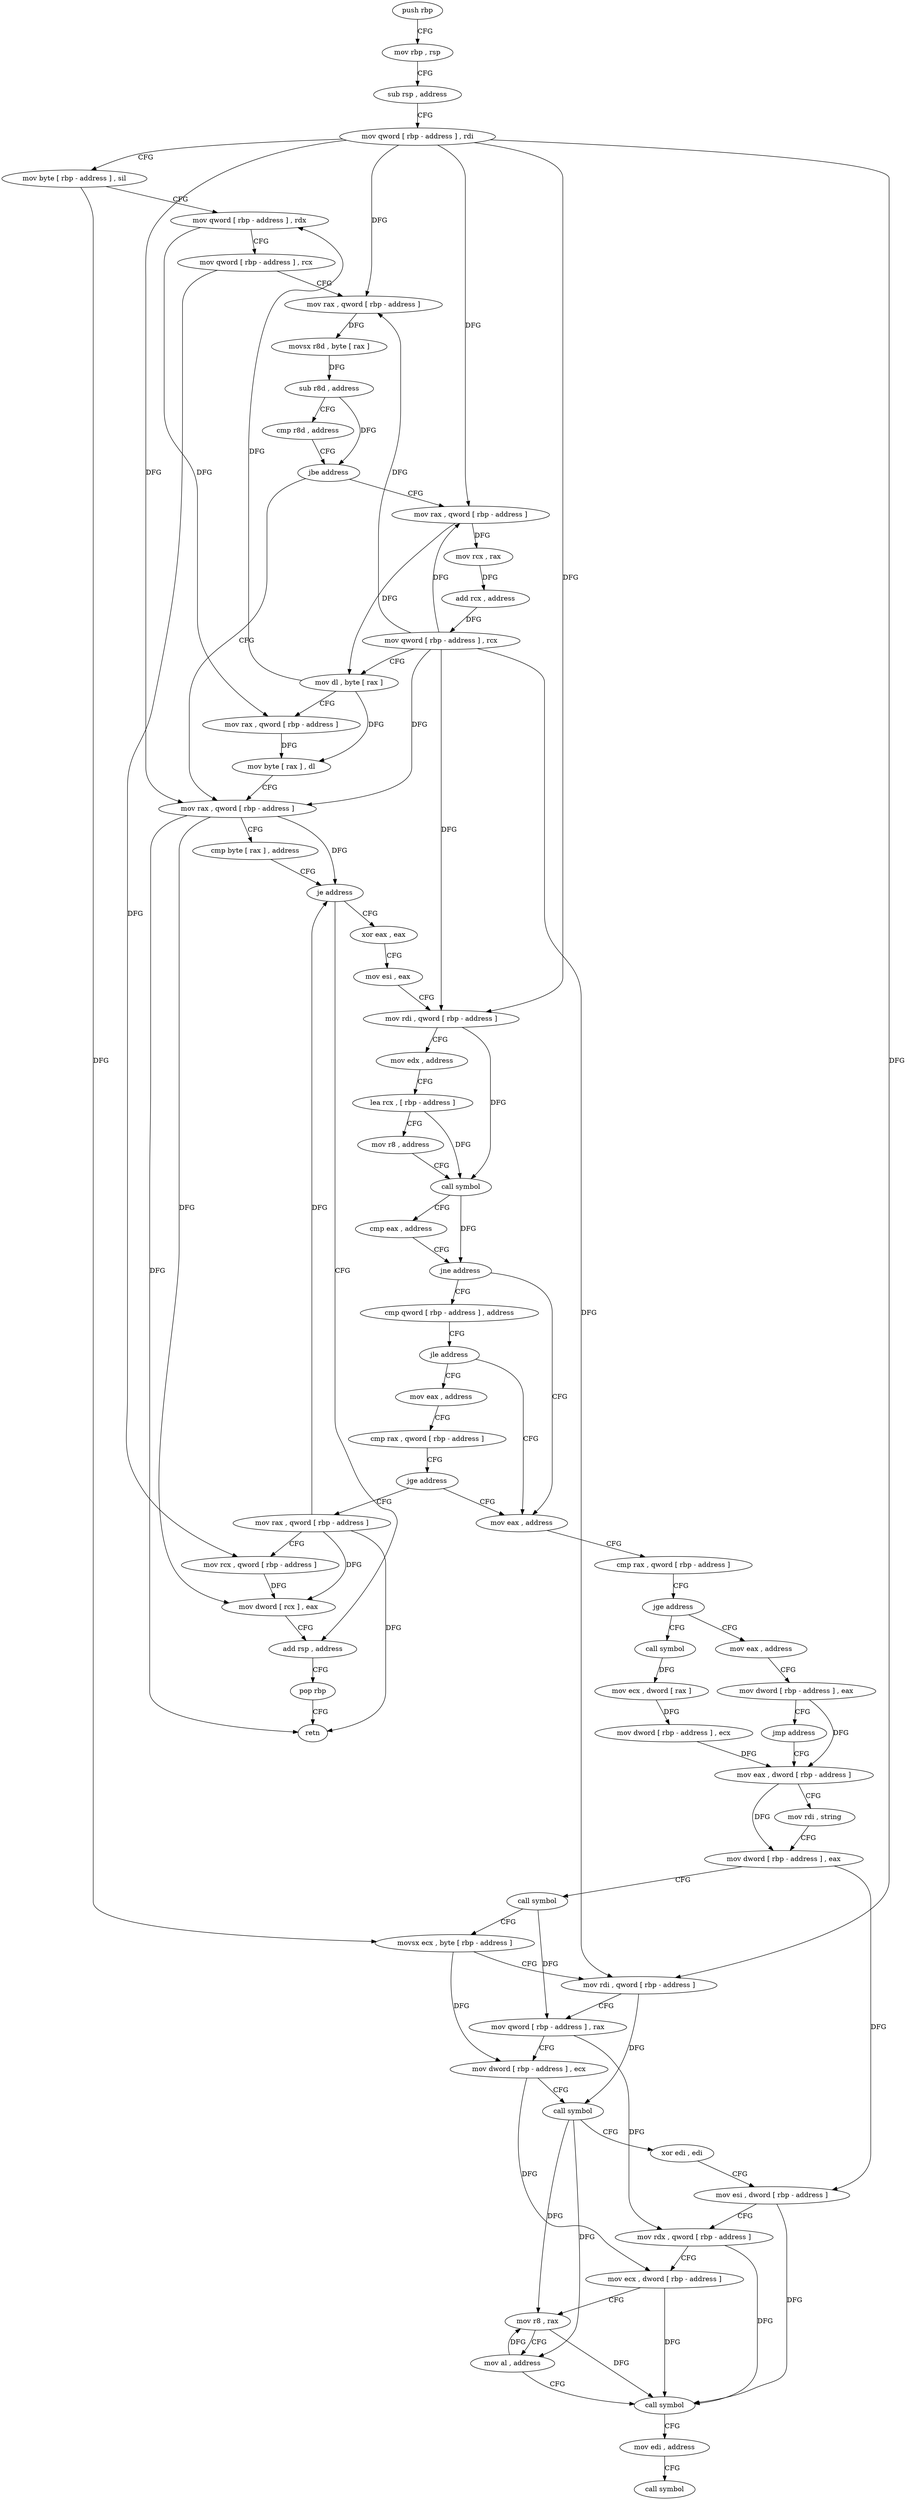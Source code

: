 digraph "func" {
"4204384" [label = "push rbp" ]
"4204385" [label = "mov rbp , rsp" ]
"4204388" [label = "sub rsp , address" ]
"4204392" [label = "mov qword [ rbp - address ] , rdi" ]
"4204396" [label = "mov byte [ rbp - address ] , sil" ]
"4204400" [label = "mov qword [ rbp - address ] , rdx" ]
"4204404" [label = "mov qword [ rbp - address ] , rcx" ]
"4204408" [label = "mov rax , qword [ rbp - address ]" ]
"4204412" [label = "movsx r8d , byte [ rax ]" ]
"4204416" [label = "sub r8d , address" ]
"4204420" [label = "cmp r8d , address" ]
"4204424" [label = "jbe address" ]
"4204456" [label = "mov rax , qword [ rbp - address ]" ]
"4204430" [label = "mov rax , qword [ rbp - address ]" ]
"4204460" [label = "cmp byte [ rax ] , address" ]
"4204463" [label = "je address" ]
"4204657" [label = "add rsp , address" ]
"4204469" [label = "xor eax , eax" ]
"4204434" [label = "mov rcx , rax" ]
"4204437" [label = "add rcx , address" ]
"4204444" [label = "mov qword [ rbp - address ] , rcx" ]
"4204448" [label = "mov dl , byte [ rax ]" ]
"4204450" [label = "mov rax , qword [ rbp - address ]" ]
"4204454" [label = "mov byte [ rax ] , dl" ]
"4204661" [label = "pop rbp" ]
"4204662" [label = "retn" ]
"4204471" [label = "mov esi , eax" ]
"4204473" [label = "mov rdi , qword [ rbp - address ]" ]
"4204477" [label = "mov edx , address" ]
"4204482" [label = "lea rcx , [ rbp - address ]" ]
"4204486" [label = "mov r8 , address" ]
"4204496" [label = "call symbol" ]
"4204501" [label = "cmp eax , address" ]
"4204504" [label = "jne address" ]
"4204536" [label = "mov eax , address" ]
"4204510" [label = "cmp qword [ rbp - address ] , address" ]
"4204541" [label = "cmp rax , qword [ rbp - address ]" ]
"4204545" [label = "jge address" ]
"4204564" [label = "call symbol" ]
"4204551" [label = "mov eax , address" ]
"4204515" [label = "jle address" ]
"4204521" [label = "mov eax , address" ]
"4204569" [label = "mov ecx , dword [ rax ]" ]
"4204571" [label = "mov dword [ rbp - address ] , ecx" ]
"4204574" [label = "mov eax , dword [ rbp - address ]" ]
"4204556" [label = "mov dword [ rbp - address ] , eax" ]
"4204559" [label = "jmp address" ]
"4204526" [label = "cmp rax , qword [ rbp - address ]" ]
"4204530" [label = "jge address" ]
"4204647" [label = "mov rax , qword [ rbp - address ]" ]
"4204577" [label = "mov rdi , string" ]
"4204587" [label = "mov dword [ rbp - address ] , eax" ]
"4204590" [label = "call symbol" ]
"4204595" [label = "movsx ecx , byte [ rbp - address ]" ]
"4204599" [label = "mov rdi , qword [ rbp - address ]" ]
"4204603" [label = "mov qword [ rbp - address ] , rax" ]
"4204607" [label = "mov dword [ rbp - address ] , ecx" ]
"4204610" [label = "call symbol" ]
"4204615" [label = "xor edi , edi" ]
"4204617" [label = "mov esi , dword [ rbp - address ]" ]
"4204620" [label = "mov rdx , qword [ rbp - address ]" ]
"4204624" [label = "mov ecx , dword [ rbp - address ]" ]
"4204627" [label = "mov r8 , rax" ]
"4204630" [label = "mov al , address" ]
"4204632" [label = "call symbol" ]
"4204637" [label = "mov edi , address" ]
"4204642" [label = "call symbol" ]
"4204651" [label = "mov rcx , qword [ rbp - address ]" ]
"4204655" [label = "mov dword [ rcx ] , eax" ]
"4204384" -> "4204385" [ label = "CFG" ]
"4204385" -> "4204388" [ label = "CFG" ]
"4204388" -> "4204392" [ label = "CFG" ]
"4204392" -> "4204396" [ label = "CFG" ]
"4204392" -> "4204408" [ label = "DFG" ]
"4204392" -> "4204456" [ label = "DFG" ]
"4204392" -> "4204430" [ label = "DFG" ]
"4204392" -> "4204473" [ label = "DFG" ]
"4204392" -> "4204599" [ label = "DFG" ]
"4204396" -> "4204400" [ label = "CFG" ]
"4204396" -> "4204595" [ label = "DFG" ]
"4204400" -> "4204404" [ label = "CFG" ]
"4204400" -> "4204450" [ label = "DFG" ]
"4204404" -> "4204408" [ label = "CFG" ]
"4204404" -> "4204651" [ label = "DFG" ]
"4204408" -> "4204412" [ label = "DFG" ]
"4204412" -> "4204416" [ label = "DFG" ]
"4204416" -> "4204420" [ label = "CFG" ]
"4204416" -> "4204424" [ label = "DFG" ]
"4204420" -> "4204424" [ label = "CFG" ]
"4204424" -> "4204456" [ label = "CFG" ]
"4204424" -> "4204430" [ label = "CFG" ]
"4204456" -> "4204460" [ label = "CFG" ]
"4204456" -> "4204463" [ label = "DFG" ]
"4204456" -> "4204662" [ label = "DFG" ]
"4204456" -> "4204655" [ label = "DFG" ]
"4204430" -> "4204434" [ label = "DFG" ]
"4204430" -> "4204448" [ label = "DFG" ]
"4204460" -> "4204463" [ label = "CFG" ]
"4204463" -> "4204657" [ label = "CFG" ]
"4204463" -> "4204469" [ label = "CFG" ]
"4204657" -> "4204661" [ label = "CFG" ]
"4204469" -> "4204471" [ label = "CFG" ]
"4204434" -> "4204437" [ label = "DFG" ]
"4204437" -> "4204444" [ label = "DFG" ]
"4204444" -> "4204448" [ label = "CFG" ]
"4204444" -> "4204408" [ label = "DFG" ]
"4204444" -> "4204456" [ label = "DFG" ]
"4204444" -> "4204430" [ label = "DFG" ]
"4204444" -> "4204473" [ label = "DFG" ]
"4204444" -> "4204599" [ label = "DFG" ]
"4204448" -> "4204450" [ label = "CFG" ]
"4204448" -> "4204400" [ label = "DFG" ]
"4204448" -> "4204454" [ label = "DFG" ]
"4204450" -> "4204454" [ label = "DFG" ]
"4204454" -> "4204456" [ label = "CFG" ]
"4204661" -> "4204662" [ label = "CFG" ]
"4204471" -> "4204473" [ label = "CFG" ]
"4204473" -> "4204477" [ label = "CFG" ]
"4204473" -> "4204496" [ label = "DFG" ]
"4204477" -> "4204482" [ label = "CFG" ]
"4204482" -> "4204486" [ label = "CFG" ]
"4204482" -> "4204496" [ label = "DFG" ]
"4204486" -> "4204496" [ label = "CFG" ]
"4204496" -> "4204501" [ label = "CFG" ]
"4204496" -> "4204504" [ label = "DFG" ]
"4204501" -> "4204504" [ label = "CFG" ]
"4204504" -> "4204536" [ label = "CFG" ]
"4204504" -> "4204510" [ label = "CFG" ]
"4204536" -> "4204541" [ label = "CFG" ]
"4204510" -> "4204515" [ label = "CFG" ]
"4204541" -> "4204545" [ label = "CFG" ]
"4204545" -> "4204564" [ label = "CFG" ]
"4204545" -> "4204551" [ label = "CFG" ]
"4204564" -> "4204569" [ label = "DFG" ]
"4204551" -> "4204556" [ label = "CFG" ]
"4204515" -> "4204536" [ label = "CFG" ]
"4204515" -> "4204521" [ label = "CFG" ]
"4204521" -> "4204526" [ label = "CFG" ]
"4204569" -> "4204571" [ label = "DFG" ]
"4204571" -> "4204574" [ label = "DFG" ]
"4204574" -> "4204577" [ label = "CFG" ]
"4204574" -> "4204587" [ label = "DFG" ]
"4204556" -> "4204559" [ label = "CFG" ]
"4204556" -> "4204574" [ label = "DFG" ]
"4204559" -> "4204574" [ label = "CFG" ]
"4204526" -> "4204530" [ label = "CFG" ]
"4204530" -> "4204647" [ label = "CFG" ]
"4204530" -> "4204536" [ label = "CFG" ]
"4204647" -> "4204651" [ label = "CFG" ]
"4204647" -> "4204463" [ label = "DFG" ]
"4204647" -> "4204662" [ label = "DFG" ]
"4204647" -> "4204655" [ label = "DFG" ]
"4204577" -> "4204587" [ label = "CFG" ]
"4204587" -> "4204590" [ label = "CFG" ]
"4204587" -> "4204617" [ label = "DFG" ]
"4204590" -> "4204595" [ label = "CFG" ]
"4204590" -> "4204603" [ label = "DFG" ]
"4204595" -> "4204599" [ label = "CFG" ]
"4204595" -> "4204607" [ label = "DFG" ]
"4204599" -> "4204603" [ label = "CFG" ]
"4204599" -> "4204610" [ label = "DFG" ]
"4204603" -> "4204607" [ label = "CFG" ]
"4204603" -> "4204620" [ label = "DFG" ]
"4204607" -> "4204610" [ label = "CFG" ]
"4204607" -> "4204624" [ label = "DFG" ]
"4204610" -> "4204615" [ label = "CFG" ]
"4204610" -> "4204627" [ label = "DFG" ]
"4204610" -> "4204630" [ label = "DFG" ]
"4204615" -> "4204617" [ label = "CFG" ]
"4204617" -> "4204620" [ label = "CFG" ]
"4204617" -> "4204632" [ label = "DFG" ]
"4204620" -> "4204624" [ label = "CFG" ]
"4204620" -> "4204632" [ label = "DFG" ]
"4204624" -> "4204627" [ label = "CFG" ]
"4204624" -> "4204632" [ label = "DFG" ]
"4204627" -> "4204630" [ label = "CFG" ]
"4204627" -> "4204632" [ label = "DFG" ]
"4204630" -> "4204632" [ label = "CFG" ]
"4204630" -> "4204627" [ label = "DFG" ]
"4204632" -> "4204637" [ label = "CFG" ]
"4204637" -> "4204642" [ label = "CFG" ]
"4204651" -> "4204655" [ label = "DFG" ]
"4204655" -> "4204657" [ label = "CFG" ]
}
